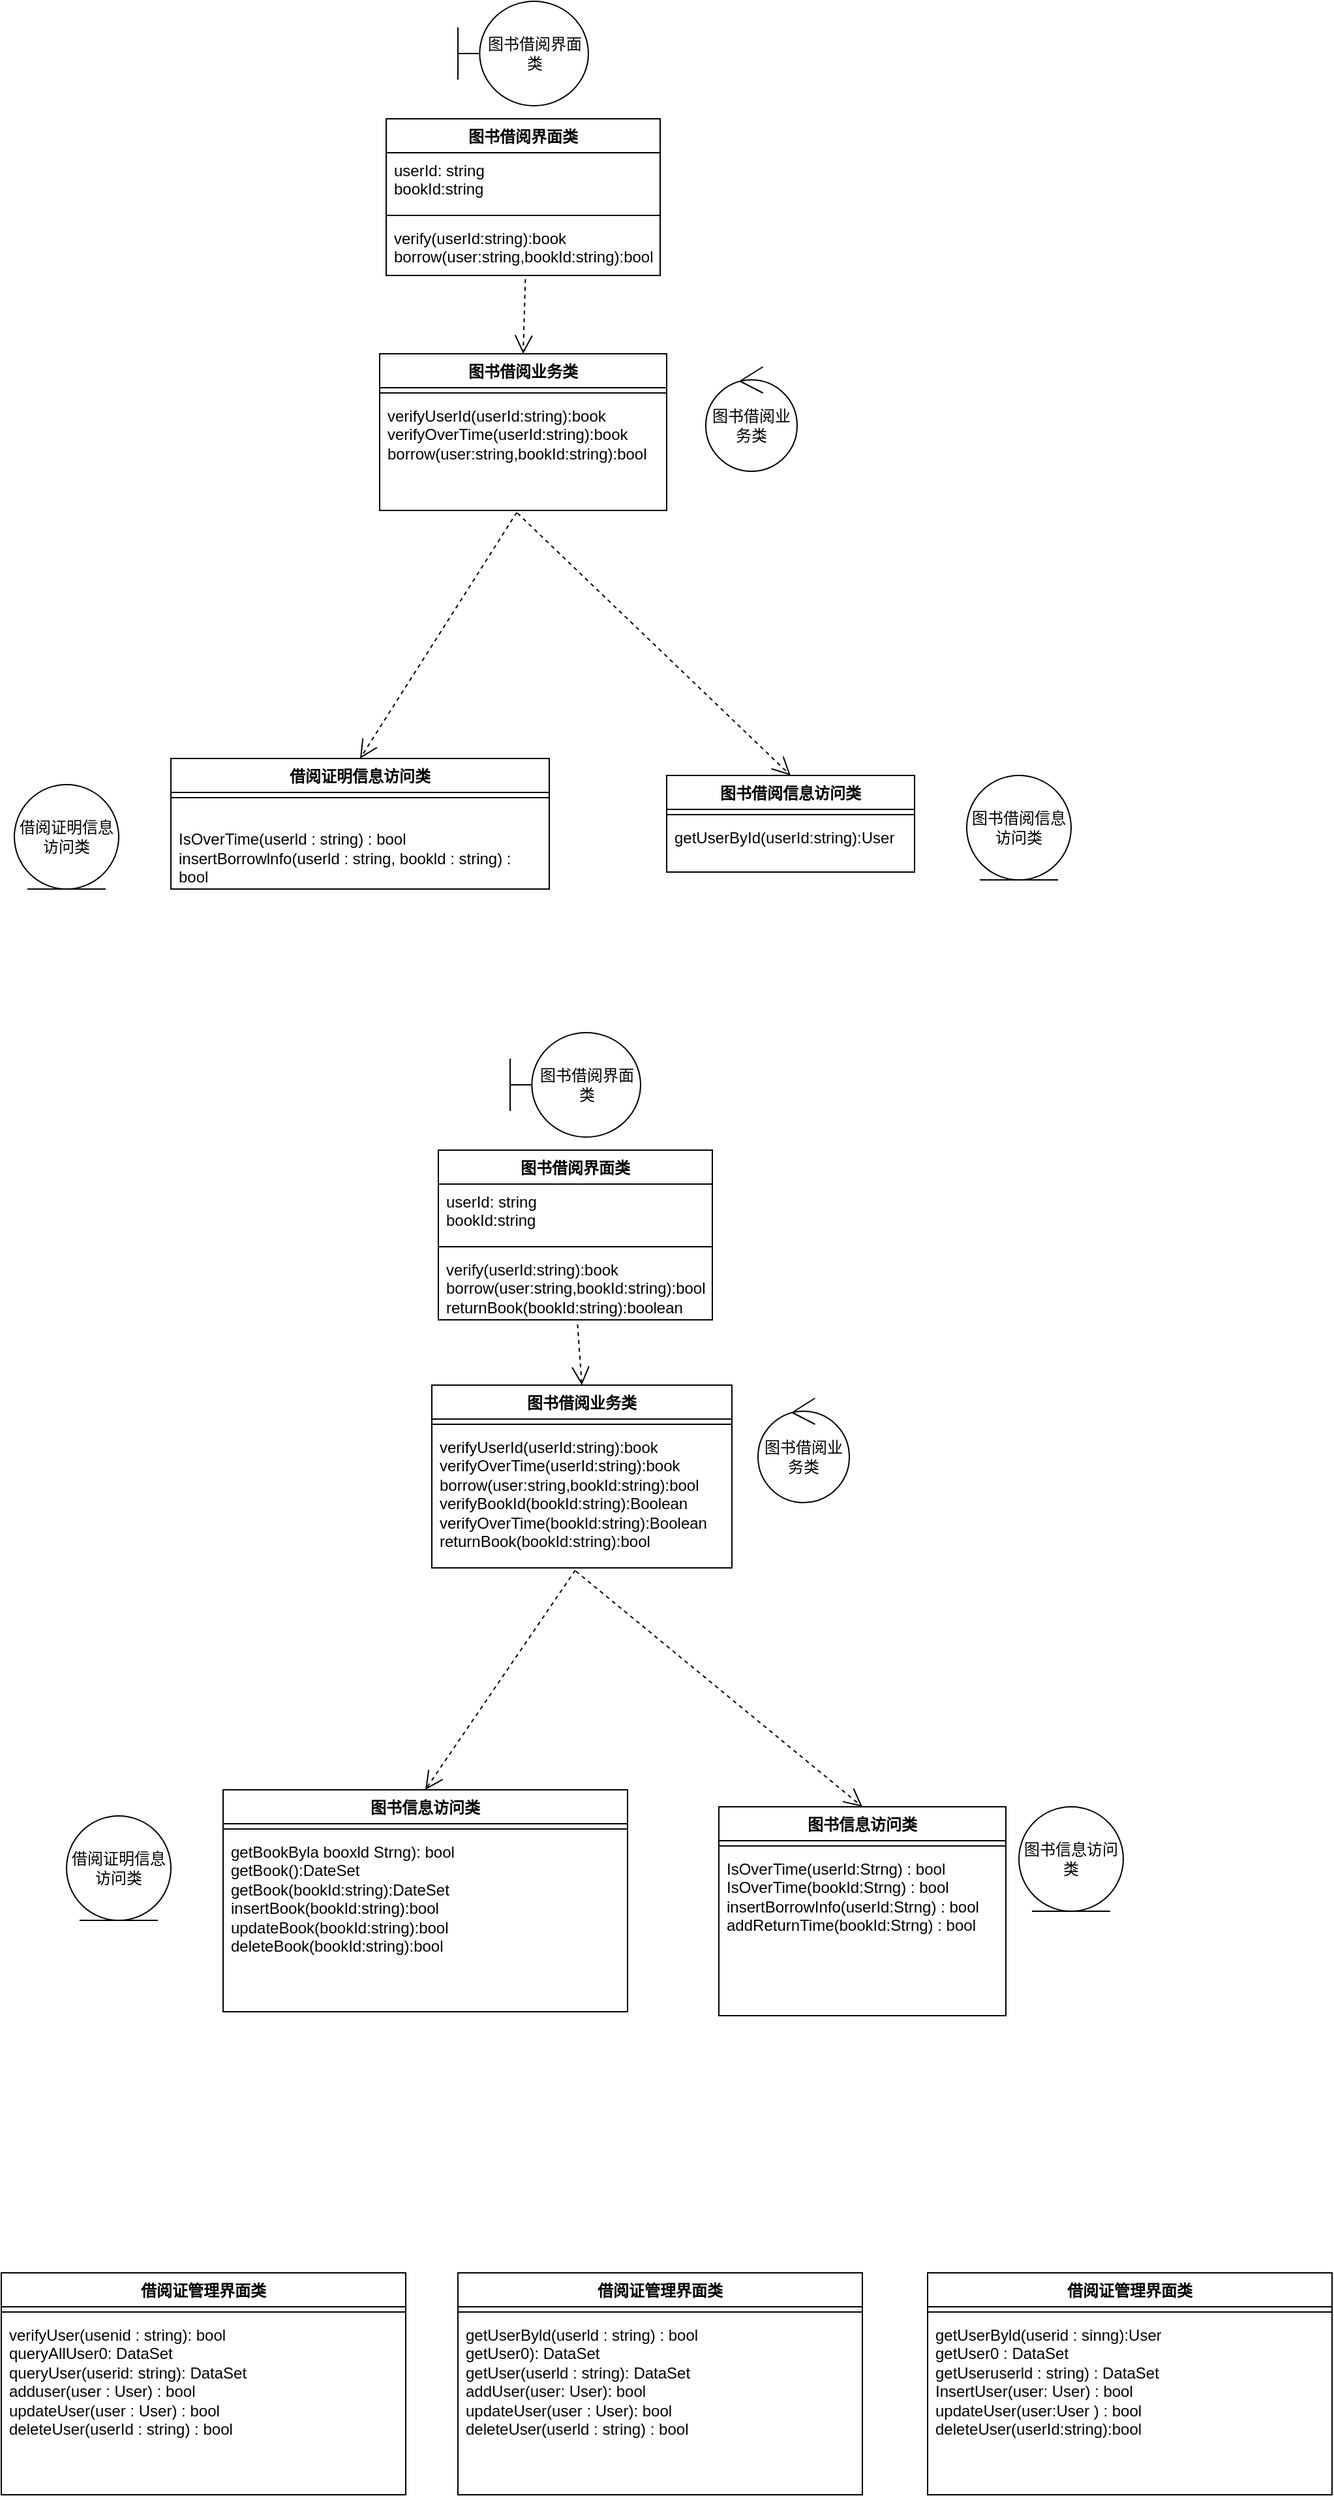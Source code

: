 <mxfile version="21.1.7" type="github">
  <diagram name="第 1 页" id="2etSsabE5EfdO6nmUWNd">
    <mxGraphModel dx="1867" dy="698" grid="1" gridSize="10" guides="1" tooltips="1" connect="1" arrows="1" fold="1" page="1" pageScale="1" pageWidth="827" pageHeight="1169" math="0" shadow="0">
      <root>
        <mxCell id="0" />
        <mxCell id="1" parent="0" />
        <mxCell id="MQDV8qLic893FauFztu4-1" value="图书借阅界面类" style="shape=umlBoundary;whiteSpace=wrap;html=1;" vertex="1" parent="1">
          <mxGeometry x="240" y="20" width="100" height="80" as="geometry" />
        </mxCell>
        <mxCell id="MQDV8qLic893FauFztu4-3" value="借阅证明信息访问类" style="ellipse;shape=umlEntity;whiteSpace=wrap;html=1;" vertex="1" parent="1">
          <mxGeometry x="-100" y="620" width="80" height="80" as="geometry" />
        </mxCell>
        <mxCell id="MQDV8qLic893FauFztu4-4" value="图书借阅业务类" style="ellipse;shape=umlControl;whiteSpace=wrap;html=1;" vertex="1" parent="1">
          <mxGeometry x="430" y="300" width="70" height="80" as="geometry" />
        </mxCell>
        <mxCell id="MQDV8qLic893FauFztu4-5" value="图书借阅信息访问类" style="ellipse;shape=umlEntity;whiteSpace=wrap;html=1;" vertex="1" parent="1">
          <mxGeometry x="630" y="613" width="80" height="80" as="geometry" />
        </mxCell>
        <mxCell id="MQDV8qLic893FauFztu4-6" value="图书借阅界面类" style="swimlane;fontStyle=1;align=center;verticalAlign=top;childLayout=stackLayout;horizontal=1;startSize=26;horizontalStack=0;resizeParent=1;resizeParentMax=0;resizeLast=0;collapsible=1;marginBottom=0;whiteSpace=wrap;html=1;" vertex="1" parent="1">
          <mxGeometry x="185" y="110" width="210" height="120" as="geometry" />
        </mxCell>
        <mxCell id="MQDV8qLic893FauFztu4-7" value="userId: string&lt;br&gt;bookId:string" style="text;strokeColor=none;fillColor=none;align=left;verticalAlign=top;spacingLeft=4;spacingRight=4;overflow=hidden;rotatable=0;points=[[0,0.5],[1,0.5]];portConstraint=eastwest;whiteSpace=wrap;html=1;" vertex="1" parent="MQDV8qLic893FauFztu4-6">
          <mxGeometry y="26" width="210" height="44" as="geometry" />
        </mxCell>
        <mxCell id="MQDV8qLic893FauFztu4-8" value="" style="line;strokeWidth=1;fillColor=none;align=left;verticalAlign=middle;spacingTop=-1;spacingLeft=3;spacingRight=3;rotatable=0;labelPosition=right;points=[];portConstraint=eastwest;strokeColor=inherit;" vertex="1" parent="MQDV8qLic893FauFztu4-6">
          <mxGeometry y="70" width="210" height="8" as="geometry" />
        </mxCell>
        <mxCell id="MQDV8qLic893FauFztu4-9" value="verify(userId:string):book&lt;br&gt;borrow(user:string,bookId:string):bool" style="text;strokeColor=none;fillColor=none;align=left;verticalAlign=top;spacingLeft=4;spacingRight=4;overflow=hidden;rotatable=0;points=[[0,0.5],[1,0.5]];portConstraint=eastwest;whiteSpace=wrap;html=1;" vertex="1" parent="MQDV8qLic893FauFztu4-6">
          <mxGeometry y="78" width="210" height="42" as="geometry" />
        </mxCell>
        <mxCell id="MQDV8qLic893FauFztu4-10" value="借阅证明信息访问类" style="swimlane;fontStyle=1;align=center;verticalAlign=top;childLayout=stackLayout;horizontal=1;startSize=26;horizontalStack=0;resizeParent=1;resizeParentMax=0;resizeLast=0;collapsible=1;marginBottom=0;whiteSpace=wrap;html=1;" vertex="1" parent="1">
          <mxGeometry x="20" y="600" width="290" height="100" as="geometry" />
        </mxCell>
        <mxCell id="MQDV8qLic893FauFztu4-12" value="" style="line;strokeWidth=1;fillColor=none;align=left;verticalAlign=middle;spacingTop=-1;spacingLeft=3;spacingRight=3;rotatable=0;labelPosition=right;points=[];portConstraint=eastwest;strokeColor=inherit;" vertex="1" parent="MQDV8qLic893FauFztu4-10">
          <mxGeometry y="26" width="290" height="8" as="geometry" />
        </mxCell>
        <mxCell id="MQDV8qLic893FauFztu4-13" value="&lt;div&gt;&lt;br&gt;&lt;/div&gt;&lt;div&gt;&lt;div&gt;IsOverTime(userld : string) : bool&lt;/div&gt;&lt;div&gt;insertBorrowlnfo(userld : string, bookld : string) : bool&lt;/div&gt;&lt;/div&gt;&lt;div&gt;&lt;br&gt;&lt;/div&gt;" style="text;strokeColor=none;fillColor=none;align=left;verticalAlign=top;spacingLeft=4;spacingRight=4;overflow=hidden;rotatable=0;points=[[0,0.5],[1,0.5]];portConstraint=eastwest;whiteSpace=wrap;html=1;" vertex="1" parent="MQDV8qLic893FauFztu4-10">
          <mxGeometry y="34" width="290" height="66" as="geometry" />
        </mxCell>
        <mxCell id="MQDV8qLic893FauFztu4-15" value="图书借阅业务类" style="swimlane;fontStyle=1;align=center;verticalAlign=top;childLayout=stackLayout;horizontal=1;startSize=26;horizontalStack=0;resizeParent=1;resizeParentMax=0;resizeLast=0;collapsible=1;marginBottom=0;whiteSpace=wrap;html=1;" vertex="1" parent="1">
          <mxGeometry x="180" y="290" width="220" height="120" as="geometry" />
        </mxCell>
        <mxCell id="MQDV8qLic893FauFztu4-17" value="" style="line;strokeWidth=1;fillColor=none;align=left;verticalAlign=middle;spacingTop=-1;spacingLeft=3;spacingRight=3;rotatable=0;labelPosition=right;points=[];portConstraint=eastwest;strokeColor=inherit;" vertex="1" parent="MQDV8qLic893FauFztu4-15">
          <mxGeometry y="26" width="220" height="8" as="geometry" />
        </mxCell>
        <mxCell id="MQDV8qLic893FauFztu4-18" value="verifyUserId(userId:string):book&lt;br&gt;verifyOverTime(userId:string):book&lt;br style=&quot;border-color: var(--border-color);&quot;&gt;borrow(user:string,bookId:string):bool" style="text;strokeColor=none;fillColor=none;align=left;verticalAlign=top;spacingLeft=4;spacingRight=4;overflow=hidden;rotatable=0;points=[[0,0.5],[1,0.5]];portConstraint=eastwest;whiteSpace=wrap;html=1;" vertex="1" parent="MQDV8qLic893FauFztu4-15">
          <mxGeometry y="34" width="220" height="86" as="geometry" />
        </mxCell>
        <mxCell id="MQDV8qLic893FauFztu4-19" value="图书借阅信息访问类" style="swimlane;fontStyle=1;align=center;verticalAlign=top;childLayout=stackLayout;horizontal=1;startSize=26;horizontalStack=0;resizeParent=1;resizeParentMax=0;resizeLast=0;collapsible=1;marginBottom=0;whiteSpace=wrap;html=1;" vertex="1" parent="1">
          <mxGeometry x="400" y="613" width="190" height="74" as="geometry" />
        </mxCell>
        <mxCell id="MQDV8qLic893FauFztu4-21" value="" style="line;strokeWidth=1;fillColor=none;align=left;verticalAlign=middle;spacingTop=-1;spacingLeft=3;spacingRight=3;rotatable=0;labelPosition=right;points=[];portConstraint=eastwest;strokeColor=inherit;" vertex="1" parent="MQDV8qLic893FauFztu4-19">
          <mxGeometry y="26" width="190" height="8" as="geometry" />
        </mxCell>
        <mxCell id="MQDV8qLic893FauFztu4-22" value="getUserById(userId:string):User" style="text;strokeColor=none;fillColor=none;align=left;verticalAlign=top;spacingLeft=4;spacingRight=4;overflow=hidden;rotatable=0;points=[[0,0.5],[1,0.5]];portConstraint=eastwest;whiteSpace=wrap;html=1;" vertex="1" parent="MQDV8qLic893FauFztu4-19">
          <mxGeometry y="34" width="190" height="40" as="geometry" />
        </mxCell>
        <mxCell id="MQDV8qLic893FauFztu4-25" value="" style="endArrow=open;endSize=12;dashed=1;html=1;rounded=0;exitX=0.508;exitY=1.067;exitDx=0;exitDy=0;exitPerimeter=0;entryX=0.5;entryY=0;entryDx=0;entryDy=0;" edge="1" parent="1" source="MQDV8qLic893FauFztu4-9" target="MQDV8qLic893FauFztu4-15">
          <mxGeometry width="160" relative="1" as="geometry">
            <mxPoint x="40" y="350" as="sourcePoint" />
            <mxPoint x="200" y="350" as="targetPoint" />
          </mxGeometry>
        </mxCell>
        <mxCell id="MQDV8qLic893FauFztu4-26" value="" style="endArrow=open;endSize=12;dashed=1;html=1;rounded=0;exitX=0.478;exitY=1.017;exitDx=0;exitDy=0;exitPerimeter=0;entryX=0.5;entryY=0;entryDx=0;entryDy=0;" edge="1" parent="1" source="MQDV8qLic893FauFztu4-18" target="MQDV8qLic893FauFztu4-10">
          <mxGeometry width="160" relative="1" as="geometry">
            <mxPoint x="302" y="243" as="sourcePoint" />
            <mxPoint x="300" y="300" as="targetPoint" />
          </mxGeometry>
        </mxCell>
        <mxCell id="MQDV8qLic893FauFztu4-27" value="" style="endArrow=open;endSize=12;dashed=1;html=1;rounded=0;exitX=0.48;exitY=1.024;exitDx=0;exitDy=0;exitPerimeter=0;entryX=0.5;entryY=0;entryDx=0;entryDy=0;" edge="1" parent="1" source="MQDV8qLic893FauFztu4-18" target="MQDV8qLic893FauFztu4-19">
          <mxGeometry width="160" relative="1" as="geometry">
            <mxPoint x="295" y="421" as="sourcePoint" />
            <mxPoint x="448" y="613" as="targetPoint" />
          </mxGeometry>
        </mxCell>
        <mxCell id="MQDV8qLic893FauFztu4-29" value="图书借阅界面类" style="shape=umlBoundary;whiteSpace=wrap;html=1;" vertex="1" parent="1">
          <mxGeometry x="280" y="810" width="100" height="80" as="geometry" />
        </mxCell>
        <mxCell id="MQDV8qLic893FauFztu4-30" value="借阅证明信息访问类" style="ellipse;shape=umlEntity;whiteSpace=wrap;html=1;" vertex="1" parent="1">
          <mxGeometry x="-60" y="1410" width="80" height="80" as="geometry" />
        </mxCell>
        <mxCell id="MQDV8qLic893FauFztu4-31" value="图书借阅业务类" style="ellipse;shape=umlControl;whiteSpace=wrap;html=1;" vertex="1" parent="1">
          <mxGeometry x="470" y="1090" width="70" height="80" as="geometry" />
        </mxCell>
        <mxCell id="MQDV8qLic893FauFztu4-32" value="图书信息访问类" style="ellipse;shape=umlEntity;whiteSpace=wrap;html=1;" vertex="1" parent="1">
          <mxGeometry x="670" y="1403" width="80" height="80" as="geometry" />
        </mxCell>
        <mxCell id="MQDV8qLic893FauFztu4-33" value="图书借阅界面类" style="swimlane;fontStyle=1;align=center;verticalAlign=top;childLayout=stackLayout;horizontal=1;startSize=26;horizontalStack=0;resizeParent=1;resizeParentMax=0;resizeLast=0;collapsible=1;marginBottom=0;whiteSpace=wrap;html=1;" vertex="1" parent="1">
          <mxGeometry x="225" y="900" width="210" height="130" as="geometry" />
        </mxCell>
        <mxCell id="MQDV8qLic893FauFztu4-34" value="userId: string&lt;br&gt;bookId:string" style="text;strokeColor=none;fillColor=none;align=left;verticalAlign=top;spacingLeft=4;spacingRight=4;overflow=hidden;rotatable=0;points=[[0,0.5],[1,0.5]];portConstraint=eastwest;whiteSpace=wrap;html=1;" vertex="1" parent="MQDV8qLic893FauFztu4-33">
          <mxGeometry y="26" width="210" height="44" as="geometry" />
        </mxCell>
        <mxCell id="MQDV8qLic893FauFztu4-35" value="" style="line;strokeWidth=1;fillColor=none;align=left;verticalAlign=middle;spacingTop=-1;spacingLeft=3;spacingRight=3;rotatable=0;labelPosition=right;points=[];portConstraint=eastwest;strokeColor=inherit;" vertex="1" parent="MQDV8qLic893FauFztu4-33">
          <mxGeometry y="70" width="210" height="8" as="geometry" />
        </mxCell>
        <mxCell id="MQDV8qLic893FauFztu4-36" value="verify(userId:string):book&lt;br&gt;borrow(user:string,bookId:string):bool&lt;br&gt;returnBook(bookId:string):boolean" style="text;strokeColor=none;fillColor=none;align=left;verticalAlign=top;spacingLeft=4;spacingRight=4;overflow=hidden;rotatable=0;points=[[0,0.5],[1,0.5]];portConstraint=eastwest;whiteSpace=wrap;html=1;" vertex="1" parent="MQDV8qLic893FauFztu4-33">
          <mxGeometry y="78" width="210" height="52" as="geometry" />
        </mxCell>
        <mxCell id="MQDV8qLic893FauFztu4-37" value="图书信息访问类" style="swimlane;fontStyle=1;align=center;verticalAlign=top;childLayout=stackLayout;horizontal=1;startSize=26;horizontalStack=0;resizeParent=1;resizeParentMax=0;resizeLast=0;collapsible=1;marginBottom=0;whiteSpace=wrap;html=1;" vertex="1" parent="1">
          <mxGeometry x="60" y="1390" width="310" height="170" as="geometry" />
        </mxCell>
        <mxCell id="MQDV8qLic893FauFztu4-38" value="" style="line;strokeWidth=1;fillColor=none;align=left;verticalAlign=middle;spacingTop=-1;spacingLeft=3;spacingRight=3;rotatable=0;labelPosition=right;points=[];portConstraint=eastwest;strokeColor=inherit;" vertex="1" parent="MQDV8qLic893FauFztu4-37">
          <mxGeometry y="26" width="310" height="8" as="geometry" />
        </mxCell>
        <mxCell id="MQDV8qLic893FauFztu4-39" value="getBookByla booxld Strng): bool&lt;br&gt;getBook():DateSet&lt;br&gt;getBook(bookId:string):DateSet&lt;br&gt;insertBook(bookId:string):bool&lt;br&gt;updateBook(bookId:string):bool&lt;br&gt;deleteBook(bookId:string):bool" style="text;strokeColor=none;fillColor=none;align=left;verticalAlign=top;spacingLeft=4;spacingRight=4;overflow=hidden;rotatable=0;points=[[0,0.5],[1,0.5]];portConstraint=eastwest;whiteSpace=wrap;html=1;" vertex="1" parent="MQDV8qLic893FauFztu4-37">
          <mxGeometry y="34" width="310" height="136" as="geometry" />
        </mxCell>
        <mxCell id="MQDV8qLic893FauFztu4-40" value="图书借阅业务类" style="swimlane;fontStyle=1;align=center;verticalAlign=top;childLayout=stackLayout;horizontal=1;startSize=26;horizontalStack=0;resizeParent=1;resizeParentMax=0;resizeLast=0;collapsible=1;marginBottom=0;whiteSpace=wrap;html=1;" vertex="1" parent="1">
          <mxGeometry x="220" y="1080" width="230" height="140" as="geometry" />
        </mxCell>
        <mxCell id="MQDV8qLic893FauFztu4-41" value="" style="line;strokeWidth=1;fillColor=none;align=left;verticalAlign=middle;spacingTop=-1;spacingLeft=3;spacingRight=3;rotatable=0;labelPosition=right;points=[];portConstraint=eastwest;strokeColor=inherit;" vertex="1" parent="MQDV8qLic893FauFztu4-40">
          <mxGeometry y="26" width="230" height="8" as="geometry" />
        </mxCell>
        <mxCell id="MQDV8qLic893FauFztu4-42" value="verifyUserId(userId:string):book&lt;br&gt;verifyOverTime(userId:string):book&lt;br style=&quot;border-color: var(--border-color);&quot;&gt;borrow(user:string,bookId:string):bool&lt;br&gt;verifyBookId(bookId:string):Boolean&lt;br&gt;verifyOverTime(bookId:string):Boolean&lt;br&gt;returnBook(bookId:string):bool" style="text;strokeColor=none;fillColor=none;align=left;verticalAlign=top;spacingLeft=4;spacingRight=4;overflow=hidden;rotatable=0;points=[[0,0.5],[1,0.5]];portConstraint=eastwest;whiteSpace=wrap;html=1;" vertex="1" parent="MQDV8qLic893FauFztu4-40">
          <mxGeometry y="34" width="230" height="106" as="geometry" />
        </mxCell>
        <mxCell id="MQDV8qLic893FauFztu4-43" value="图书信息访问类" style="swimlane;fontStyle=1;align=center;verticalAlign=top;childLayout=stackLayout;horizontal=1;startSize=26;horizontalStack=0;resizeParent=1;resizeParentMax=0;resizeLast=0;collapsible=1;marginBottom=0;whiteSpace=wrap;html=1;" vertex="1" parent="1">
          <mxGeometry x="440" y="1403" width="220" height="160" as="geometry" />
        </mxCell>
        <mxCell id="MQDV8qLic893FauFztu4-44" value="" style="line;strokeWidth=1;fillColor=none;align=left;verticalAlign=middle;spacingTop=-1;spacingLeft=3;spacingRight=3;rotatable=0;labelPosition=right;points=[];portConstraint=eastwest;strokeColor=inherit;" vertex="1" parent="MQDV8qLic893FauFztu4-43">
          <mxGeometry y="26" width="220" height="8" as="geometry" />
        </mxCell>
        <mxCell id="MQDV8qLic893FauFztu4-45" value="IsOverTime(userId:Strng) : bool&lt;br&gt;IsOverTime(bookId:Strng) : bool&lt;br&gt;insertBorrowInfo(userId:Strng) : bool&lt;br&gt;addReturnTime(bookId:Strng) : bool" style="text;strokeColor=none;fillColor=none;align=left;verticalAlign=top;spacingLeft=4;spacingRight=4;overflow=hidden;rotatable=0;points=[[0,0.5],[1,0.5]];portConstraint=eastwest;whiteSpace=wrap;html=1;" vertex="1" parent="MQDV8qLic893FauFztu4-43">
          <mxGeometry y="34" width="220" height="126" as="geometry" />
        </mxCell>
        <mxCell id="MQDV8qLic893FauFztu4-46" value="" style="endArrow=open;endSize=12;dashed=1;html=1;rounded=0;exitX=0.508;exitY=1.067;exitDx=0;exitDy=0;exitPerimeter=0;entryX=0.5;entryY=0;entryDx=0;entryDy=0;" edge="1" parent="1" source="MQDV8qLic893FauFztu4-36" target="MQDV8qLic893FauFztu4-40">
          <mxGeometry width="160" relative="1" as="geometry">
            <mxPoint x="80" y="1140" as="sourcePoint" />
            <mxPoint x="240" y="1140" as="targetPoint" />
          </mxGeometry>
        </mxCell>
        <mxCell id="MQDV8qLic893FauFztu4-47" value="" style="endArrow=open;endSize=12;dashed=1;html=1;rounded=0;exitX=0.478;exitY=1.017;exitDx=0;exitDy=0;exitPerimeter=0;entryX=0.5;entryY=0;entryDx=0;entryDy=0;" edge="1" parent="1" source="MQDV8qLic893FauFztu4-42" target="MQDV8qLic893FauFztu4-37">
          <mxGeometry width="160" relative="1" as="geometry">
            <mxPoint x="342" y="1033" as="sourcePoint" />
            <mxPoint x="340" y="1090" as="targetPoint" />
          </mxGeometry>
        </mxCell>
        <mxCell id="MQDV8qLic893FauFztu4-48" value="" style="endArrow=open;endSize=12;dashed=1;html=1;rounded=0;exitX=0.48;exitY=1.024;exitDx=0;exitDy=0;exitPerimeter=0;entryX=0.5;entryY=0;entryDx=0;entryDy=0;" edge="1" parent="1" source="MQDV8qLic893FauFztu4-42" target="MQDV8qLic893FauFztu4-43">
          <mxGeometry width="160" relative="1" as="geometry">
            <mxPoint x="335" y="1211" as="sourcePoint" />
            <mxPoint x="488" y="1403" as="targetPoint" />
          </mxGeometry>
        </mxCell>
        <mxCell id="MQDV8qLic893FauFztu4-50" value="借阅证管理界面类" style="swimlane;fontStyle=1;align=center;verticalAlign=top;childLayout=stackLayout;horizontal=1;startSize=26;horizontalStack=0;resizeParent=1;resizeParentMax=0;resizeLast=0;collapsible=1;marginBottom=0;whiteSpace=wrap;html=1;" vertex="1" parent="1">
          <mxGeometry x="-110" y="1760" width="310" height="170" as="geometry" />
        </mxCell>
        <mxCell id="MQDV8qLic893FauFztu4-51" value="" style="line;strokeWidth=1;fillColor=none;align=left;verticalAlign=middle;spacingTop=-1;spacingLeft=3;spacingRight=3;rotatable=0;labelPosition=right;points=[];portConstraint=eastwest;strokeColor=inherit;" vertex="1" parent="MQDV8qLic893FauFztu4-50">
          <mxGeometry y="26" width="310" height="8" as="geometry" />
        </mxCell>
        <mxCell id="MQDV8qLic893FauFztu4-52" value="verifyUser(usenid : string): bool&lt;br&gt;queryAllUser0: DataSet&lt;br&gt;queryUser(userid: string): DataSet&lt;br&gt;adduser(user : User) : bool&lt;br&gt;updateUser(user : User) : bool&lt;br&gt;deleteUser(userId : string) : bool" style="text;strokeColor=none;fillColor=none;align=left;verticalAlign=top;spacingLeft=4;spacingRight=4;overflow=hidden;rotatable=0;points=[[0,0.5],[1,0.5]];portConstraint=eastwest;whiteSpace=wrap;html=1;" vertex="1" parent="MQDV8qLic893FauFztu4-50">
          <mxGeometry y="34" width="310" height="136" as="geometry" />
        </mxCell>
        <mxCell id="MQDV8qLic893FauFztu4-53" value="借阅证管理界面类" style="swimlane;fontStyle=1;align=center;verticalAlign=top;childLayout=stackLayout;horizontal=1;startSize=26;horizontalStack=0;resizeParent=1;resizeParentMax=0;resizeLast=0;collapsible=1;marginBottom=0;whiteSpace=wrap;html=1;" vertex="1" parent="1">
          <mxGeometry x="240" y="1760" width="310" height="170" as="geometry" />
        </mxCell>
        <mxCell id="MQDV8qLic893FauFztu4-54" value="" style="line;strokeWidth=1;fillColor=none;align=left;verticalAlign=middle;spacingTop=-1;spacingLeft=3;spacingRight=3;rotatable=0;labelPosition=right;points=[];portConstraint=eastwest;strokeColor=inherit;" vertex="1" parent="MQDV8qLic893FauFztu4-53">
          <mxGeometry y="26" width="310" height="8" as="geometry" />
        </mxCell>
        <mxCell id="MQDV8qLic893FauFztu4-55" value="getUserByld(userld : string) : bool&lt;br&gt;getUser0): DataSet&lt;br&gt;getUser(userld : string): DataSet&lt;br&gt;addUser(user: User): bool&lt;br&gt;updateUser(user : User): bool&lt;br&gt;deleteUser(userld : string) : bool" style="text;strokeColor=none;fillColor=none;align=left;verticalAlign=top;spacingLeft=4;spacingRight=4;overflow=hidden;rotatable=0;points=[[0,0.5],[1,0.5]];portConstraint=eastwest;whiteSpace=wrap;html=1;" vertex="1" parent="MQDV8qLic893FauFztu4-53">
          <mxGeometry y="34" width="310" height="136" as="geometry" />
        </mxCell>
        <mxCell id="MQDV8qLic893FauFztu4-56" value="借阅证管理界面类" style="swimlane;fontStyle=1;align=center;verticalAlign=top;childLayout=stackLayout;horizontal=1;startSize=26;horizontalStack=0;resizeParent=1;resizeParentMax=0;resizeLast=0;collapsible=1;marginBottom=0;whiteSpace=wrap;html=1;" vertex="1" parent="1">
          <mxGeometry x="600" y="1760" width="310" height="170" as="geometry" />
        </mxCell>
        <mxCell id="MQDV8qLic893FauFztu4-57" value="" style="line;strokeWidth=1;fillColor=none;align=left;verticalAlign=middle;spacingTop=-1;spacingLeft=3;spacingRight=3;rotatable=0;labelPosition=right;points=[];portConstraint=eastwest;strokeColor=inherit;" vertex="1" parent="MQDV8qLic893FauFztu4-56">
          <mxGeometry y="26" width="310" height="8" as="geometry" />
        </mxCell>
        <mxCell id="MQDV8qLic893FauFztu4-58" value="getUserByld(userid : sinng):User&lt;br&gt;getUser0 : DataSet&lt;br&gt;getUseruserld : string) : DataSet&lt;br&gt;InsertUser(user: User) : bool&lt;br&gt;updateUser(user:User ) : bool&lt;br&gt;deleteUser(userId:string):bool" style="text;strokeColor=none;fillColor=none;align=left;verticalAlign=top;spacingLeft=4;spacingRight=4;overflow=hidden;rotatable=0;points=[[0,0.5],[1,0.5]];portConstraint=eastwest;whiteSpace=wrap;html=1;" vertex="1" parent="MQDV8qLic893FauFztu4-56">
          <mxGeometry y="34" width="310" height="136" as="geometry" />
        </mxCell>
      </root>
    </mxGraphModel>
  </diagram>
</mxfile>

